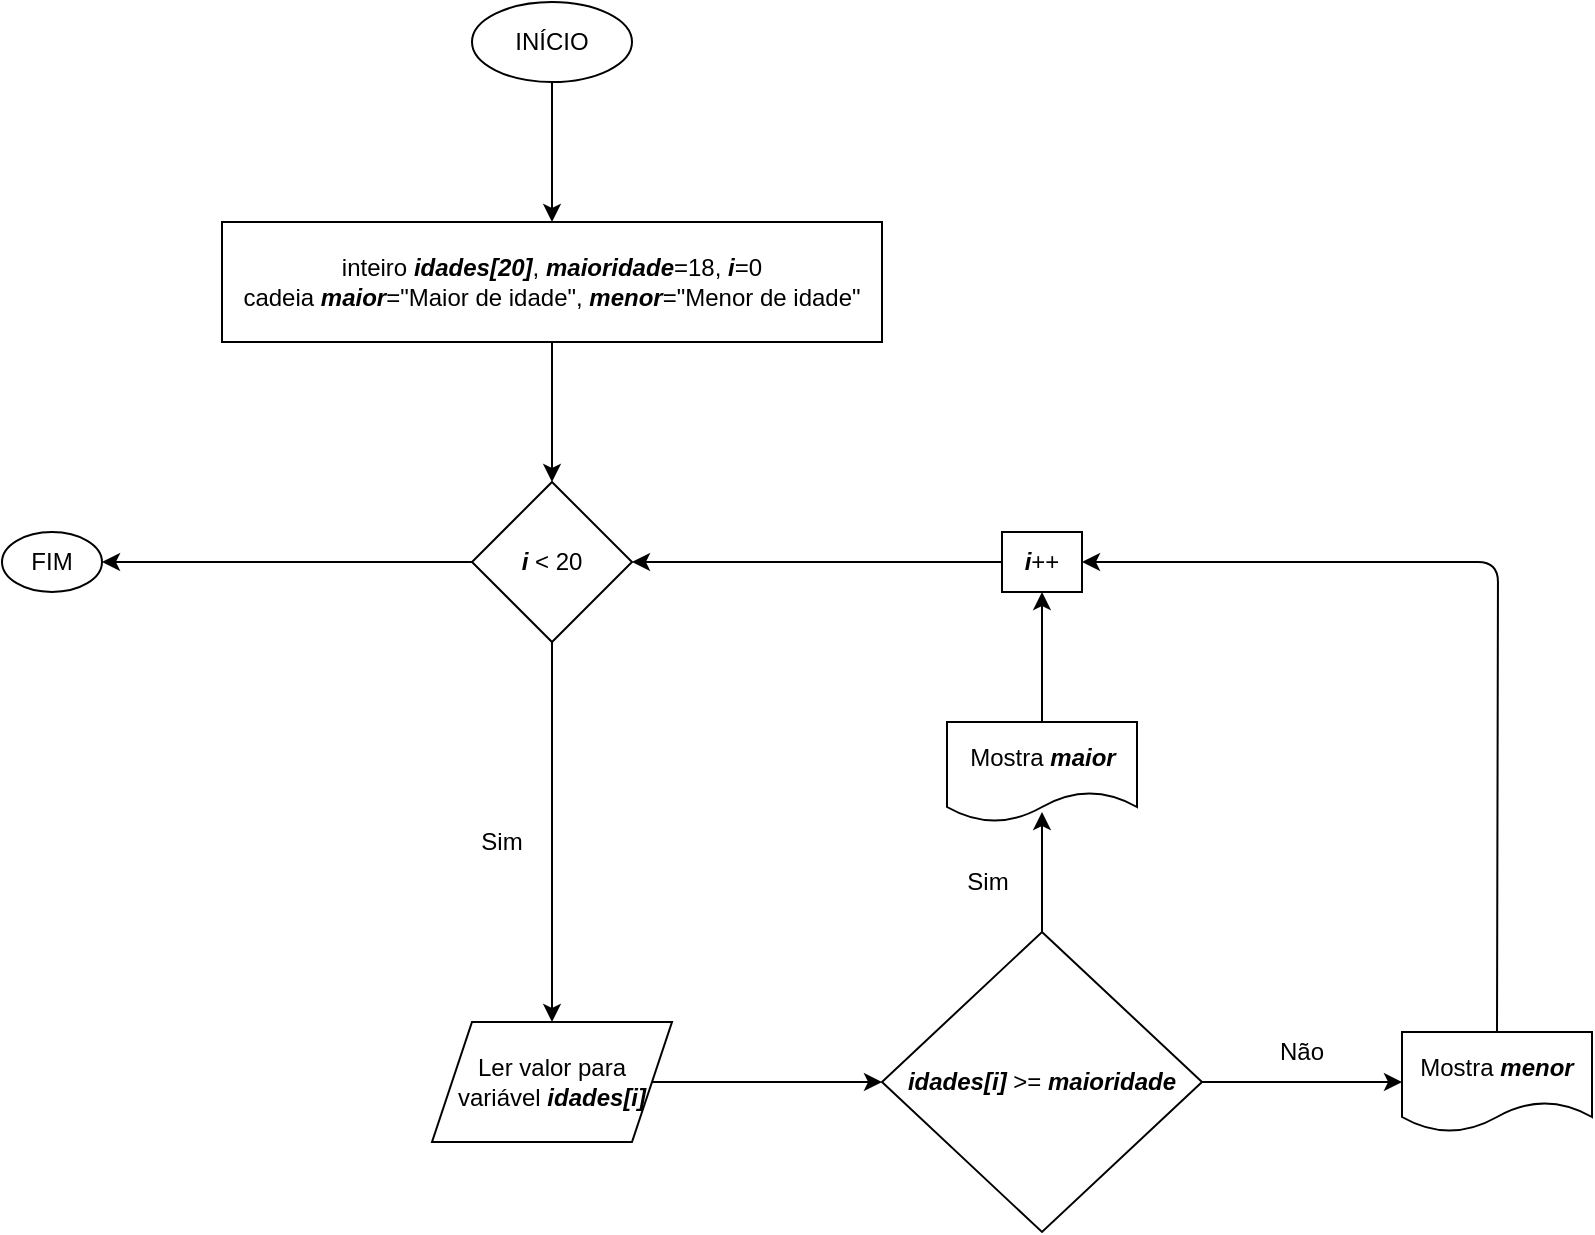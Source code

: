 <mxfile version="13.7.9" type="device"><diagram id="IThc-Jc-CqtC0srZtC6V" name="Page-1"><mxGraphModel dx="1021" dy="565" grid="1" gridSize="10" guides="1" tooltips="1" connect="1" arrows="1" fold="1" page="1" pageScale="1" pageWidth="850" pageHeight="1100" math="0" shadow="0"><root><mxCell id="0"/><mxCell id="1" parent="0"/><mxCell id="OeBnqfPkvOBEecrZR2FD-3" value="" style="edgeStyle=orthogonalEdgeStyle;rounded=0;orthogonalLoop=1;jettySize=auto;html=1;" edge="1" parent="1" source="OeBnqfPkvOBEecrZR2FD-1" target="OeBnqfPkvOBEecrZR2FD-2"><mxGeometry relative="1" as="geometry"/></mxCell><mxCell id="OeBnqfPkvOBEecrZR2FD-1" value="INÍCIO" style="ellipse;whiteSpace=wrap;html=1;" vertex="1" parent="1"><mxGeometry x="385" y="10" width="80" height="40" as="geometry"/></mxCell><mxCell id="OeBnqfPkvOBEecrZR2FD-6" value="" style="edgeStyle=orthogonalEdgeStyle;rounded=0;orthogonalLoop=1;jettySize=auto;html=1;" edge="1" parent="1" source="OeBnqfPkvOBEecrZR2FD-2" target="OeBnqfPkvOBEecrZR2FD-4"><mxGeometry relative="1" as="geometry"/></mxCell><mxCell id="OeBnqfPkvOBEecrZR2FD-2" value="inteiro &lt;b&gt;&lt;i&gt;idades[20]&lt;/i&gt;&lt;/b&gt;, &lt;i&gt;&lt;b&gt;maioridade&lt;/b&gt;&lt;/i&gt;=18, &lt;b&gt;&lt;i&gt;i&lt;/i&gt;&lt;/b&gt;=0&lt;br&gt;cadeia &lt;b&gt;&lt;i&gt;maior&lt;/i&gt;&lt;/b&gt;=&quot;Maior de idade&quot;, &lt;b&gt;&lt;i&gt;menor&lt;/i&gt;&lt;/b&gt;=&quot;Menor de idade&quot;" style="rounded=0;whiteSpace=wrap;html=1;" vertex="1" parent="1"><mxGeometry x="260" y="120" width="330" height="60" as="geometry"/></mxCell><mxCell id="OeBnqfPkvOBEecrZR2FD-7" value="" style="edgeStyle=orthogonalEdgeStyle;rounded=0;orthogonalLoop=1;jettySize=auto;html=1;" edge="1" parent="1" source="OeBnqfPkvOBEecrZR2FD-4" target="OeBnqfPkvOBEecrZR2FD-5"><mxGeometry relative="1" as="geometry"/></mxCell><mxCell id="OeBnqfPkvOBEecrZR2FD-4" value="&lt;b&gt;&lt;i&gt;i&lt;/i&gt;&lt;/b&gt; &amp;lt; 20" style="rhombus;whiteSpace=wrap;html=1;" vertex="1" parent="1"><mxGeometry x="385" y="250" width="80" height="80" as="geometry"/></mxCell><mxCell id="OeBnqfPkvOBEecrZR2FD-9" value="" style="edgeStyle=orthogonalEdgeStyle;rounded=0;orthogonalLoop=1;jettySize=auto;html=1;" edge="1" parent="1" source="OeBnqfPkvOBEecrZR2FD-5" target="OeBnqfPkvOBEecrZR2FD-8"><mxGeometry relative="1" as="geometry"/></mxCell><mxCell id="OeBnqfPkvOBEecrZR2FD-5" value="Ler valor para variável &lt;b&gt;&lt;i&gt;idades[i]&lt;/i&gt;&lt;/b&gt;" style="shape=parallelogram;perimeter=parallelogramPerimeter;whiteSpace=wrap;html=1;fixedSize=1;" vertex="1" parent="1"><mxGeometry x="365" y="520" width="120" height="60" as="geometry"/></mxCell><mxCell id="OeBnqfPkvOBEecrZR2FD-13" value="" style="edgeStyle=orthogonalEdgeStyle;rounded=0;orthogonalLoop=1;jettySize=auto;html=1;" edge="1" parent="1" source="OeBnqfPkvOBEecrZR2FD-8" target="OeBnqfPkvOBEecrZR2FD-12"><mxGeometry relative="1" as="geometry"/></mxCell><mxCell id="OeBnqfPkvOBEecrZR2FD-8" value="&lt;b&gt;&lt;i&gt;idades[i]&lt;/i&gt;&lt;/b&gt; &amp;gt;= &lt;b&gt;&lt;i&gt;maioridade&lt;/i&gt;&lt;/b&gt;" style="rhombus;whiteSpace=wrap;html=1;" vertex="1" parent="1"><mxGeometry x="590" y="475" width="160" height="150" as="geometry"/></mxCell><mxCell id="OeBnqfPkvOBEecrZR2FD-10" value="&lt;b&gt;&lt;i&gt;i&lt;/i&gt;&lt;/b&gt;++" style="rounded=0;whiteSpace=wrap;html=1;" vertex="1" parent="1"><mxGeometry x="650" y="275" width="40" height="30" as="geometry"/></mxCell><mxCell id="OeBnqfPkvOBEecrZR2FD-14" value="" style="edgeStyle=orthogonalEdgeStyle;rounded=0;orthogonalLoop=1;jettySize=auto;html=1;" edge="1" parent="1" source="OeBnqfPkvOBEecrZR2FD-11" target="OeBnqfPkvOBEecrZR2FD-10"><mxGeometry relative="1" as="geometry"/></mxCell><mxCell id="OeBnqfPkvOBEecrZR2FD-11" value="Mostra &lt;b&gt;&lt;i&gt;maior&lt;/i&gt;&lt;/b&gt;" style="shape=document;whiteSpace=wrap;html=1;boundedLbl=1;" vertex="1" parent="1"><mxGeometry x="622.5" y="370" width="95" height="50" as="geometry"/></mxCell><mxCell id="OeBnqfPkvOBEecrZR2FD-12" value="Mostra &lt;b&gt;&lt;i&gt;menor&lt;/i&gt;&lt;/b&gt;" style="shape=document;whiteSpace=wrap;html=1;boundedLbl=1;" vertex="1" parent="1"><mxGeometry x="850" y="525" width="95" height="50" as="geometry"/></mxCell><mxCell id="OeBnqfPkvOBEecrZR2FD-15" value="" style="endArrow=classic;html=1;exitX=0.5;exitY=0;exitDx=0;exitDy=0;entryX=0.5;entryY=0.9;entryDx=0;entryDy=0;entryPerimeter=0;" edge="1" parent="1" source="OeBnqfPkvOBEecrZR2FD-8" target="OeBnqfPkvOBEecrZR2FD-11"><mxGeometry width="50" height="50" relative="1" as="geometry"><mxPoint x="700" y="450" as="sourcePoint"/><mxPoint x="750" y="400" as="targetPoint"/></mxGeometry></mxCell><mxCell id="OeBnqfPkvOBEecrZR2FD-16" value="" style="endArrow=classic;html=1;entryX=1;entryY=0.5;entryDx=0;entryDy=0;exitX=0;exitY=0.5;exitDx=0;exitDy=0;" edge="1" parent="1" source="OeBnqfPkvOBEecrZR2FD-10" target="OeBnqfPkvOBEecrZR2FD-4"><mxGeometry width="50" height="50" relative="1" as="geometry"><mxPoint x="700" y="450" as="sourcePoint"/><mxPoint x="750" y="400" as="targetPoint"/></mxGeometry></mxCell><mxCell id="OeBnqfPkvOBEecrZR2FD-17" value="" style="endArrow=classic;html=1;entryX=1;entryY=0.5;entryDx=0;entryDy=0;exitX=0.5;exitY=0;exitDx=0;exitDy=0;" edge="1" parent="1" source="OeBnqfPkvOBEecrZR2FD-12" target="OeBnqfPkvOBEecrZR2FD-10"><mxGeometry width="50" height="50" relative="1" as="geometry"><mxPoint x="700" y="450" as="sourcePoint"/><mxPoint x="750" y="400" as="targetPoint"/><Array as="points"><mxPoint x="898" y="290"/></Array></mxGeometry></mxCell><mxCell id="OeBnqfPkvOBEecrZR2FD-18" value="Não" style="text;html=1;strokeColor=none;fillColor=none;align=center;verticalAlign=middle;whiteSpace=wrap;rounded=0;" vertex="1" parent="1"><mxGeometry x="780" y="525" width="40" height="20" as="geometry"/></mxCell><mxCell id="OeBnqfPkvOBEecrZR2FD-19" value="Sim" style="text;html=1;strokeColor=none;fillColor=none;align=center;verticalAlign=middle;whiteSpace=wrap;rounded=0;" vertex="1" parent="1"><mxGeometry x="622.5" y="440" width="40" height="20" as="geometry"/></mxCell><mxCell id="OeBnqfPkvOBEecrZR2FD-20" value="Sim" style="text;html=1;strokeColor=none;fillColor=none;align=center;verticalAlign=middle;whiteSpace=wrap;rounded=0;" vertex="1" parent="1"><mxGeometry x="380" y="420" width="40" height="20" as="geometry"/></mxCell><mxCell id="OeBnqfPkvOBEecrZR2FD-21" value="FIM" style="ellipse;whiteSpace=wrap;html=1;" vertex="1" parent="1"><mxGeometry x="150" y="275" width="50" height="30" as="geometry"/></mxCell><mxCell id="OeBnqfPkvOBEecrZR2FD-22" value="" style="endArrow=classic;html=1;exitX=0;exitY=0.5;exitDx=0;exitDy=0;entryX=1;entryY=0.5;entryDx=0;entryDy=0;" edge="1" parent="1" source="OeBnqfPkvOBEecrZR2FD-4" target="OeBnqfPkvOBEecrZR2FD-21"><mxGeometry width="50" height="50" relative="1" as="geometry"><mxPoint x="270" y="450" as="sourcePoint"/><mxPoint x="320" y="400" as="targetPoint"/></mxGeometry></mxCell></root></mxGraphModel></diagram></mxfile>
